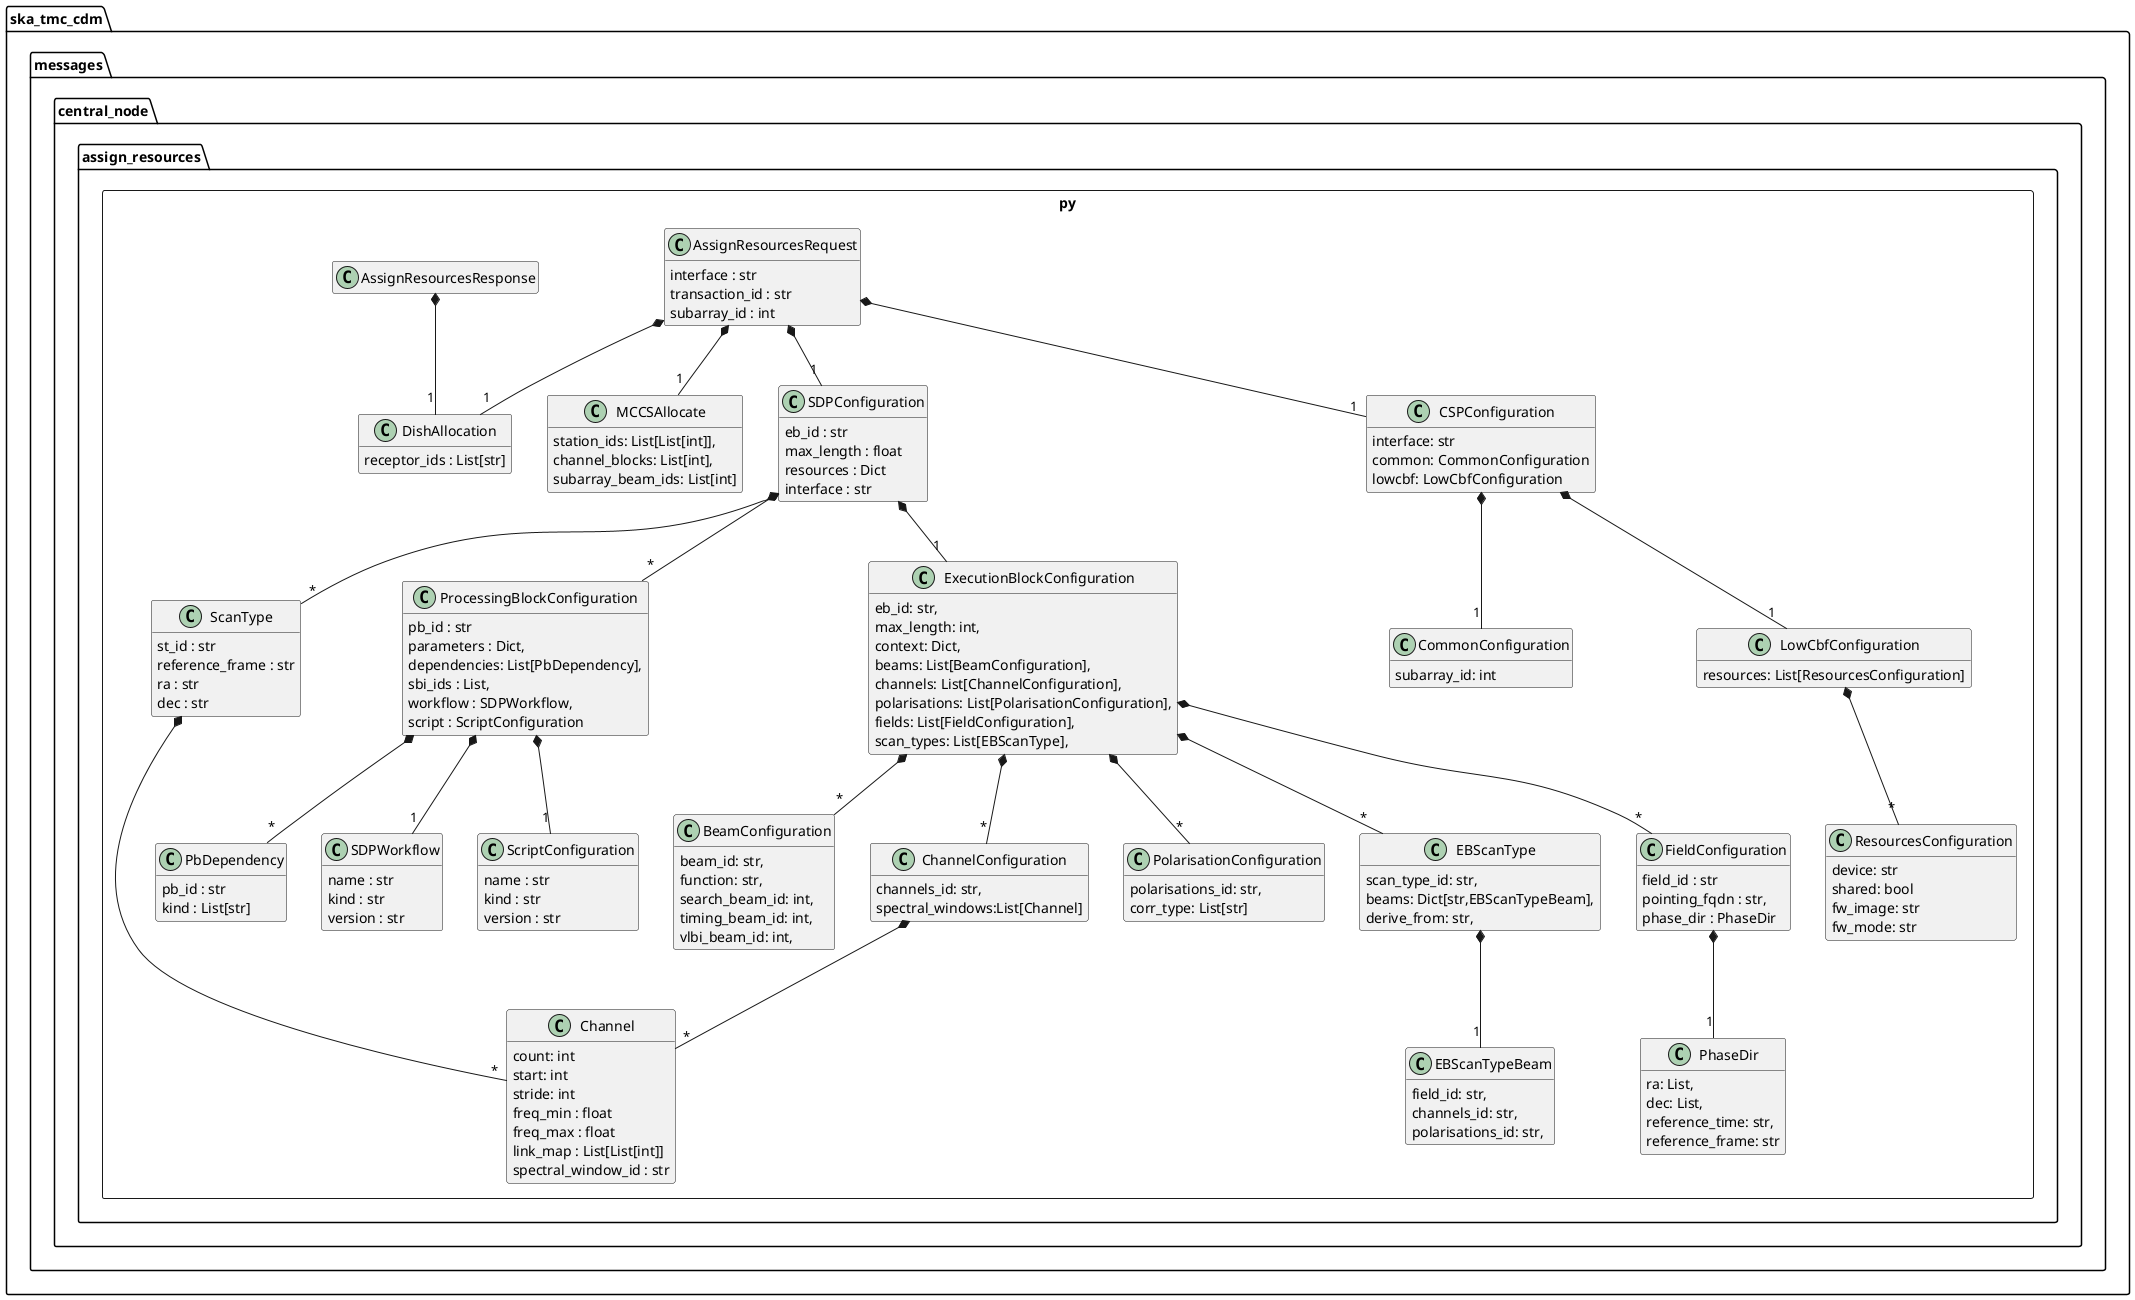@startuml
hide empty members

package ska_tmc_cdm.messages.central_node {
    package assign_resources.py <<Rectangle>> {
        class DishAllocation {
            receptor_ids : List[str]
        }

        class MCCSAllocate {
            station_ids: List[List[int]],
            channel_blocks: List[int],
            subarray_beam_ids: List[int]
        }

        class Channel {
            count: int
            start: int
            stride: int
            freq_min : float
            freq_max : float
            link_map : List[List[int]]
            spectral_window_id : str
        }

        class ScanType {
            st_id : str
            reference_frame : str
            ra : str
            dec : str
        }
        ScanType *-- "*" Channel

        class PbDependency {
            pb_id : str
            kind : List[str]
        }


        class PhaseDir {
            ra: List,
            dec: List, 
            reference_time: str, 
            reference_frame: str
        }
        class BeamConfiguration {
            beam_id: str,
            function: str,
            search_beam_id: int,
            timing_beam_id: int,
            vlbi_beam_id: int,
        }
        class ChannelConfiguration {
            channels_id: str,
            spectral_windows:List[Channel] 
        }
        ChannelConfiguration  *-- "*" Channel

        class PolarisationConfiguration {
            polarisations_id: str,
            corr_type: List[str]  
        }
        class EBScanTypeBeam {
            field_id: str,
            channels_id: str,
            polarisations_id: str, 
        }
        class EBScanType {
            scan_type_id: str,
            beams: Dict[str,EBScanTypeBeam],
            derive_from: str, 
        }
        EBScanType  *-- "1" EBScanTypeBeam

        class FieldConfiguration {
            field_id : str
            pointing_fqdn : str,
            phase_dir : PhaseDir
        }

        FieldConfiguration  *-- "1" PhaseDir

        class SDPWorkflow {
            name : str
            kind : str
            version : str
        }
        
        class ScriptConfiguration {
            name : str
            kind : str
            version : str
        }

        class ProcessingBlockConfiguration {
            pb_id : str
            parameters : Dict,
            dependencies: List[PbDependency],
            sbi_ids : List,
            workflow : SDPWorkflow,
            script : ScriptConfiguration
        }
        ProcessingBlockConfiguration  *-- "1" SDPWorkflow
        ProcessingBlockConfiguration  *-- "*" PbDependency
        ProcessingBlockConfiguration  *-- "1" ScriptConfiguration

        class ExecutionBlockConfiguration {
            eb_id: str,
            max_length: int,
            context: Dict,
            beams: List[BeamConfiguration],
            channels: List[ChannelConfiguration],
            polarisations: List[PolarisationConfiguration],
            fields: List[FieldConfiguration],
            scan_types: List[EBScanType],
        }

        ExecutionBlockConfiguration  *-- "*" BeamConfiguration
        ExecutionBlockConfiguration  *-- "*" ChannelConfiguration
        ExecutionBlockConfiguration  *-- "*" PolarisationConfiguration
        ExecutionBlockConfiguration  *-- "*" FieldConfiguration
        ExecutionBlockConfiguration  *-- "*" EBScanType


        class SDPConfiguration {
            eb_id : str
            max_length : float
            resources : Dict
            interface : str
        }
        SDPConfiguration *-- "*" ScanType
        SDPConfiguration *-- "*" ProcessingBlockConfiguration
        SDPConfiguration *-- "1" ExecutionBlockConfiguration

        class CSPConfiguration {
            interface: str
            common: CommonConfiguration
            lowcbf: LowCbfConfiguration
        }
        
        CSPConfiguration *-- "1" CommonConfiguration
        CSPConfiguration *-- "1" LowCbfConfiguration

        class CommonConfiguration {
subarray_id: int
}

class LowCbfConfiguration {
resources: List[ResourcesConfiguration]
}
LowCbfConfiguration *-- "*" ResourcesConfiguration 
class ResourcesConfiguration {
device: str
shared: bool
fw_image: str
fw_mode: str
}
        class AssignResourcesRequest {
            interface : str
            transaction_id : str
            subarray_id : int
        }

        AssignResourcesRequest *-- "1" DishAllocation
        AssignResourcesRequest *-- "1" MCCSAllocate
        AssignResourcesRequest *-- "1" SDPConfiguration
        AssignResourcesRequest *-- "1" CSPConfiguration

        class AssignResourcesResponse
        AssignResourcesResponse *-- "1" DishAllocation
	}
}
@enduml
